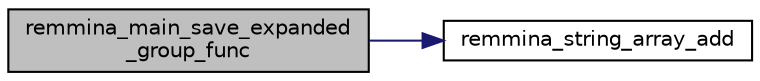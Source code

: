digraph "remmina_main_save_expanded_group_func"
{
  edge [fontname="Helvetica",fontsize="10",labelfontname="Helvetica",labelfontsize="10"];
  node [fontname="Helvetica",fontsize="10",shape=record];
  rankdir="LR";
  Node6114 [label="remmina_main_save_expanded\l_group_func",height=0.2,width=0.4,color="black", fillcolor="grey75", style="filled", fontcolor="black"];
  Node6114 -> Node6115 [color="midnightblue",fontsize="10",style="solid",fontname="Helvetica"];
  Node6115 [label="remmina_string_array_add",height=0.2,width=0.4,color="black", fillcolor="white", style="filled",URL="$remmina__string__array_8c.html#a2aaacca7db4b86f836486cfb559398f0"];
}
